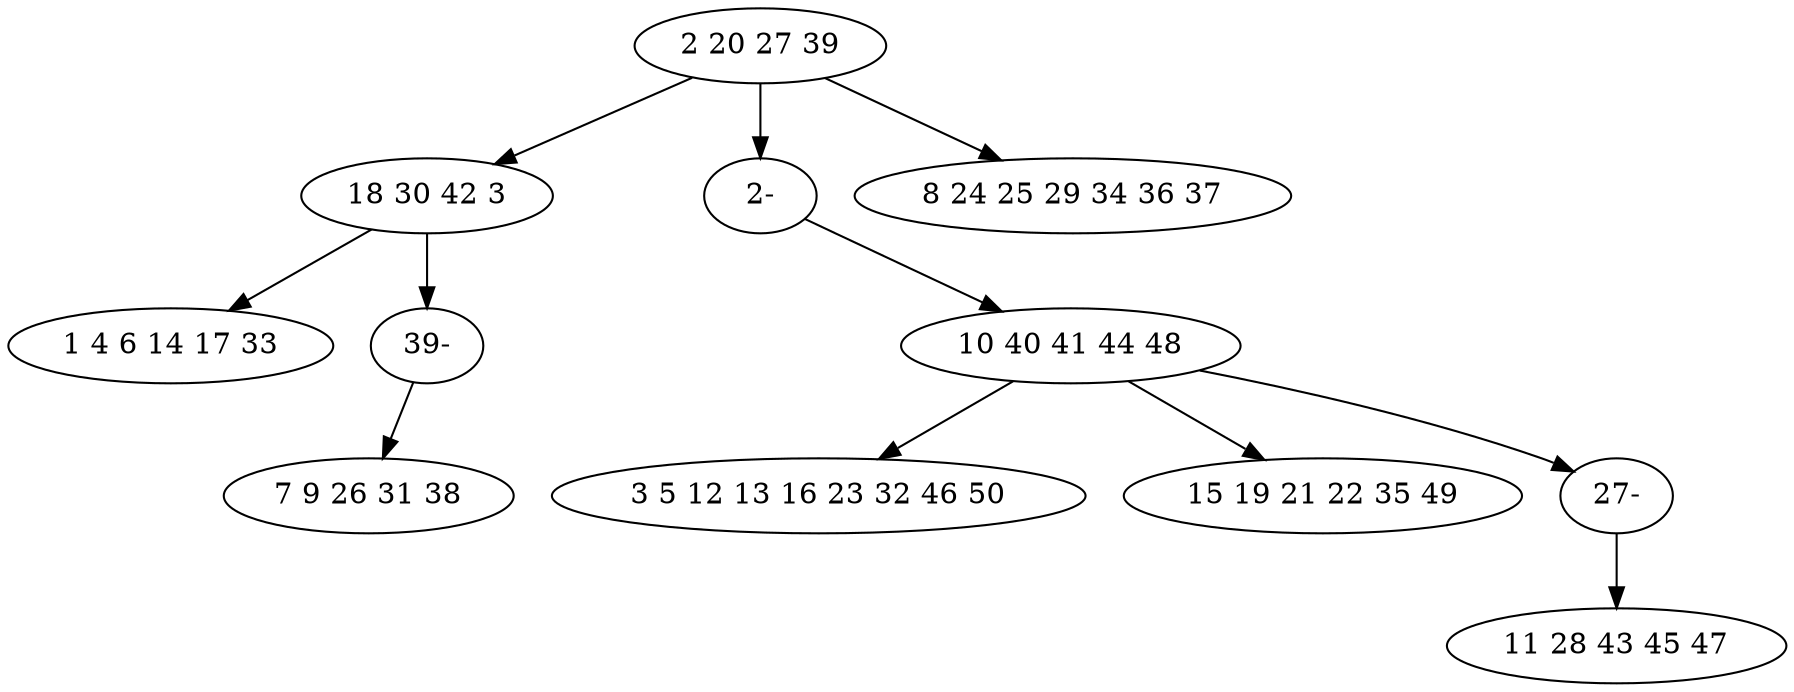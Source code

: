 digraph true_tree {
	"0" -> "1"
	"0" -> "10"
	"1" -> "3"
	"2" -> "4"
	"2" -> "5"
	"2" -> "11"
	"0" -> "7"
	"1" -> "9"
	"9" -> "8"
	"10" -> "2"
	"11" -> "6"
	"0" [label="2 20 27 39"];
	"1" [label="18 30 42 3"];
	"2" [label="10 40 41 44 48"];
	"3" [label="1 4 6 14 17 33"];
	"4" [label="3 5 12 13 16 23 32 46 50"];
	"5" [label="15 19 21 22 35 49"];
	"6" [label="11 28 43 45 47"];
	"7" [label="8 24 25 29 34 36 37"];
	"8" [label="7 9 26 31 38"];
	"9" [label="39-"];
	"10" [label="2-"];
	"11" [label="27-"];
}
